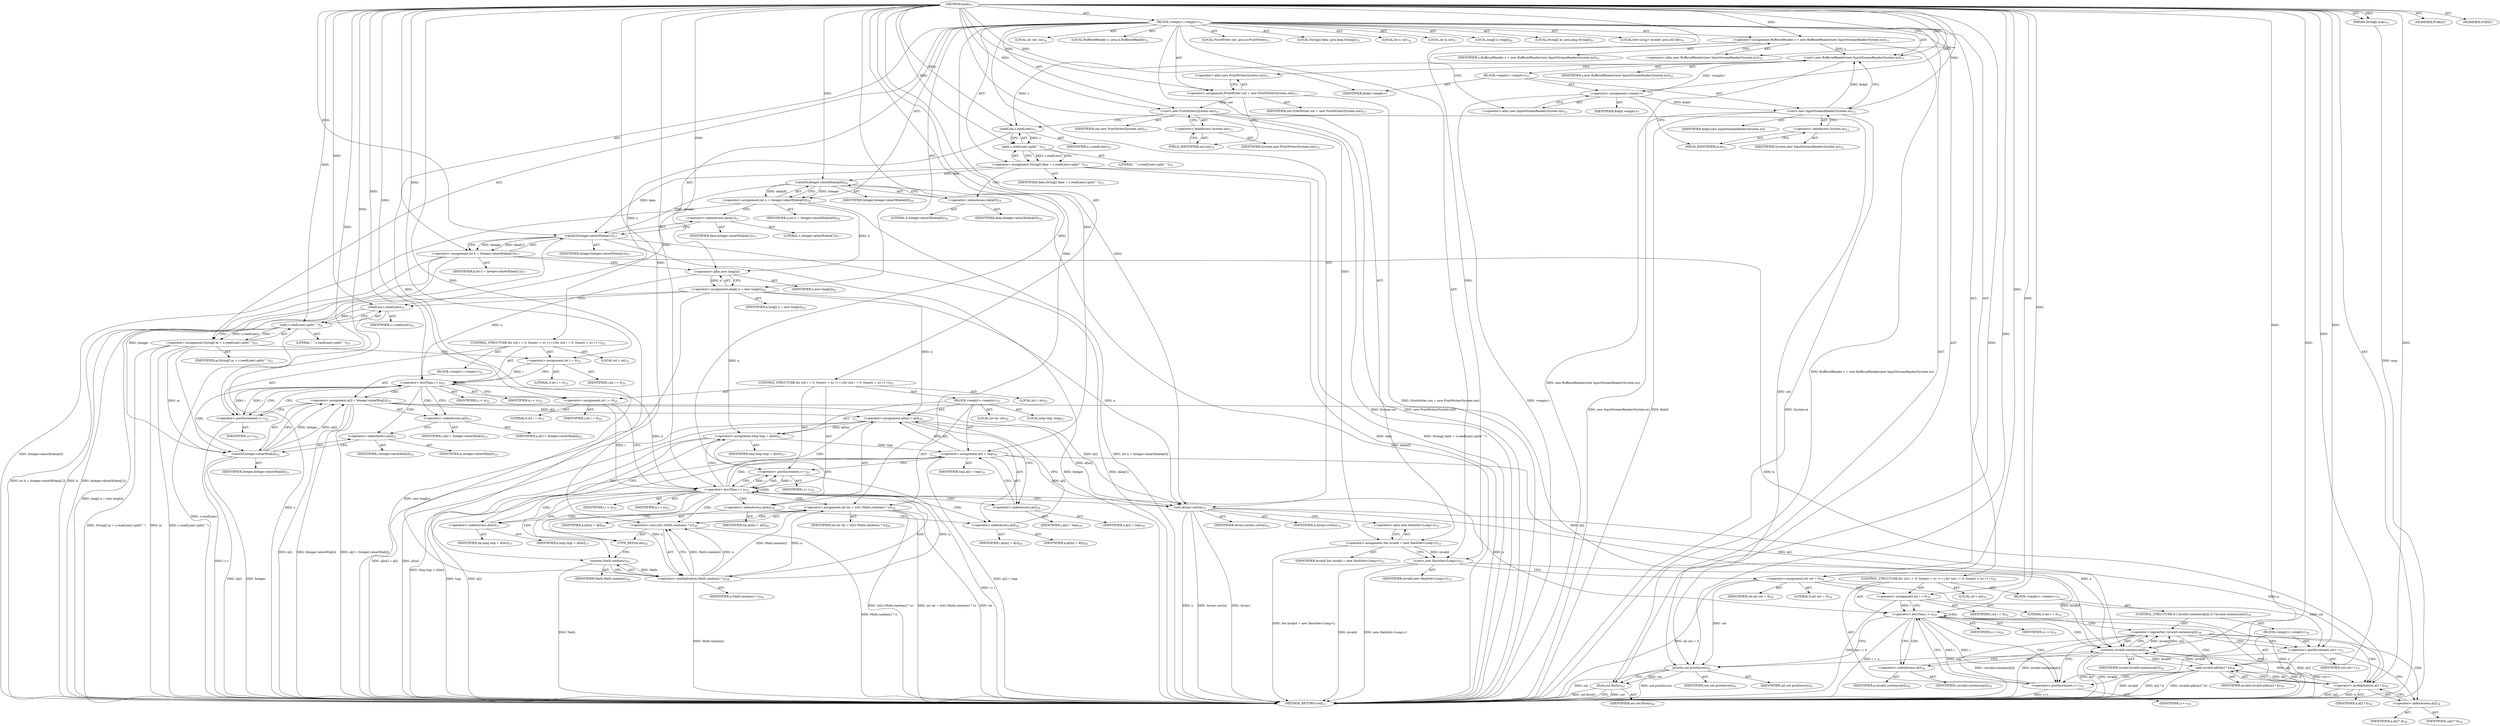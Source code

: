 digraph "main" {  
"23" [label = <(METHOD,main)<SUB>11</SUB>> ]
"24" [label = <(PARAM,String[] args)<SUB>11</SUB>> ]
"25" [label = <(BLOCK,&lt;empty&gt;,&lt;empty&gt;)<SUB>11</SUB>> ]
"4" [label = <(LOCAL,BufferedReader s: java.io.BufferedReader)<SUB>12</SUB>> ]
"26" [label = <(&lt;operator&gt;.assignment,BufferedReader s = new BufferedReader(new InputStreamReader(System.in)))<SUB>12</SUB>> ]
"27" [label = <(IDENTIFIER,s,BufferedReader s = new BufferedReader(new InputStreamReader(System.in)))<SUB>12</SUB>> ]
"28" [label = <(&lt;operator&gt;.alloc,new BufferedReader(new InputStreamReader(System.in)))<SUB>12</SUB>> ]
"29" [label = <(&lt;init&gt;,new BufferedReader(new InputStreamReader(System.in)))<SUB>12</SUB>> ]
"3" [label = <(IDENTIFIER,s,new BufferedReader(new InputStreamReader(System.in)))<SUB>12</SUB>> ]
"30" [label = <(BLOCK,&lt;empty&gt;,&lt;empty&gt;)<SUB>12</SUB>> ]
"31" [label = <(&lt;operator&gt;.assignment,&lt;empty&gt;)> ]
"32" [label = <(IDENTIFIER,$obj0,&lt;empty&gt;)> ]
"33" [label = <(&lt;operator&gt;.alloc,new InputStreamReader(System.in))<SUB>12</SUB>> ]
"34" [label = <(&lt;init&gt;,new InputStreamReader(System.in))<SUB>12</SUB>> ]
"35" [label = <(IDENTIFIER,$obj0,new InputStreamReader(System.in))> ]
"36" [label = <(&lt;operator&gt;.fieldAccess,System.in)<SUB>12</SUB>> ]
"37" [label = <(IDENTIFIER,System,new InputStreamReader(System.in))<SUB>12</SUB>> ]
"38" [label = <(FIELD_IDENTIFIER,in,in)<SUB>12</SUB>> ]
"39" [label = <(IDENTIFIER,$obj0,&lt;empty&gt;)> ]
"6" [label = <(LOCAL,PrintWriter out: java.io.PrintWriter)<SUB>13</SUB>> ]
"40" [label = <(&lt;operator&gt;.assignment,PrintWriter out = new PrintWriter(System.out))<SUB>13</SUB>> ]
"41" [label = <(IDENTIFIER,out,PrintWriter out = new PrintWriter(System.out))<SUB>13</SUB>> ]
"42" [label = <(&lt;operator&gt;.alloc,new PrintWriter(System.out))<SUB>13</SUB>> ]
"43" [label = <(&lt;init&gt;,new PrintWriter(System.out))<SUB>13</SUB>> ]
"5" [label = <(IDENTIFIER,out,new PrintWriter(System.out))<SUB>13</SUB>> ]
"44" [label = <(&lt;operator&gt;.fieldAccess,System.out)<SUB>13</SUB>> ]
"45" [label = <(IDENTIFIER,System,new PrintWriter(System.out))<SUB>13</SUB>> ]
"46" [label = <(FIELD_IDENTIFIER,out,out)<SUB>13</SUB>> ]
"47" [label = <(LOCAL,String[] data: java.lang.String[])<SUB>15</SUB>> ]
"48" [label = <(&lt;operator&gt;.assignment,String[] data = s.readLine().split(&quot; &quot;))<SUB>15</SUB>> ]
"49" [label = <(IDENTIFIER,data,String[] data = s.readLine().split(&quot; &quot;))<SUB>15</SUB>> ]
"50" [label = <(split,s.readLine().split(&quot; &quot;))<SUB>15</SUB>> ]
"51" [label = <(readLine,s.readLine())<SUB>15</SUB>> ]
"52" [label = <(IDENTIFIER,s,s.readLine())<SUB>15</SUB>> ]
"53" [label = <(LITERAL,&quot; &quot;,s.readLine().split(&quot; &quot;))<SUB>15</SUB>> ]
"54" [label = <(LOCAL,int n: int)<SUB>16</SUB>> ]
"55" [label = <(&lt;operator&gt;.assignment,int n = Integer.valueOf(data[0]))<SUB>16</SUB>> ]
"56" [label = <(IDENTIFIER,n,int n = Integer.valueOf(data[0]))<SUB>16</SUB>> ]
"57" [label = <(valueOf,Integer.valueOf(data[0]))<SUB>16</SUB>> ]
"58" [label = <(IDENTIFIER,Integer,Integer.valueOf(data[0]))<SUB>16</SUB>> ]
"59" [label = <(&lt;operator&gt;.indexAccess,data[0])<SUB>16</SUB>> ]
"60" [label = <(IDENTIFIER,data,Integer.valueOf(data[0]))<SUB>16</SUB>> ]
"61" [label = <(LITERAL,0,Integer.valueOf(data[0]))<SUB>16</SUB>> ]
"62" [label = <(LOCAL,int k: int)<SUB>17</SUB>> ]
"63" [label = <(&lt;operator&gt;.assignment,int k = Integer.valueOf(data[1]))<SUB>17</SUB>> ]
"64" [label = <(IDENTIFIER,k,int k = Integer.valueOf(data[1]))<SUB>17</SUB>> ]
"65" [label = <(valueOf,Integer.valueOf(data[1]))<SUB>17</SUB>> ]
"66" [label = <(IDENTIFIER,Integer,Integer.valueOf(data[1]))<SUB>17</SUB>> ]
"67" [label = <(&lt;operator&gt;.indexAccess,data[1])<SUB>17</SUB>> ]
"68" [label = <(IDENTIFIER,data,Integer.valueOf(data[1]))<SUB>17</SUB>> ]
"69" [label = <(LITERAL,1,Integer.valueOf(data[1]))<SUB>17</SUB>> ]
"70" [label = <(LOCAL,long[] a: long[])<SUB>20</SUB>> ]
"71" [label = <(&lt;operator&gt;.assignment,long[] a = new long[n])<SUB>20</SUB>> ]
"72" [label = <(IDENTIFIER,a,long[] a = new long[n])<SUB>20</SUB>> ]
"73" [label = <(&lt;operator&gt;.alloc,new long[n])> ]
"74" [label = <(IDENTIFIER,n,new long[n])<SUB>20</SUB>> ]
"75" [label = <(LOCAL,String[] ai: java.lang.String[])<SUB>21</SUB>> ]
"76" [label = <(&lt;operator&gt;.assignment,String[] ai = s.readLine().split(&quot; &quot;))<SUB>21</SUB>> ]
"77" [label = <(IDENTIFIER,ai,String[] ai = s.readLine().split(&quot; &quot;))<SUB>21</SUB>> ]
"78" [label = <(split,s.readLine().split(&quot; &quot;))<SUB>21</SUB>> ]
"79" [label = <(readLine,s.readLine())<SUB>21</SUB>> ]
"80" [label = <(IDENTIFIER,s,s.readLine())<SUB>21</SUB>> ]
"81" [label = <(LITERAL,&quot; &quot;,s.readLine().split(&quot; &quot;))<SUB>21</SUB>> ]
"82" [label = <(CONTROL_STRUCTURE,for (int i = 0; Some(i &lt; n); i++),for (int i = 0; Some(i &lt; n); i++))<SUB>22</SUB>> ]
"83" [label = <(LOCAL,int i: int)<SUB>22</SUB>> ]
"84" [label = <(&lt;operator&gt;.assignment,int i = 0)<SUB>22</SUB>> ]
"85" [label = <(IDENTIFIER,i,int i = 0)<SUB>22</SUB>> ]
"86" [label = <(LITERAL,0,int i = 0)<SUB>22</SUB>> ]
"87" [label = <(&lt;operator&gt;.lessThan,i &lt; n)<SUB>22</SUB>> ]
"88" [label = <(IDENTIFIER,i,i &lt; n)<SUB>22</SUB>> ]
"89" [label = <(IDENTIFIER,n,i &lt; n)<SUB>22</SUB>> ]
"90" [label = <(&lt;operator&gt;.postIncrement,i++)<SUB>22</SUB>> ]
"91" [label = <(IDENTIFIER,i,i++)<SUB>22</SUB>> ]
"92" [label = <(BLOCK,&lt;empty&gt;,&lt;empty&gt;)<SUB>22</SUB>> ]
"93" [label = <(&lt;operator&gt;.assignment,a[i] = Integer.valueOf(ai[i]))<SUB>23</SUB>> ]
"94" [label = <(&lt;operator&gt;.indexAccess,a[i])<SUB>23</SUB>> ]
"95" [label = <(IDENTIFIER,a,a[i] = Integer.valueOf(ai[i]))<SUB>23</SUB>> ]
"96" [label = <(IDENTIFIER,i,a[i] = Integer.valueOf(ai[i]))<SUB>23</SUB>> ]
"97" [label = <(valueOf,Integer.valueOf(ai[i]))<SUB>23</SUB>> ]
"98" [label = <(IDENTIFIER,Integer,Integer.valueOf(ai[i]))<SUB>23</SUB>> ]
"99" [label = <(&lt;operator&gt;.indexAccess,ai[i])<SUB>23</SUB>> ]
"100" [label = <(IDENTIFIER,ai,Integer.valueOf(ai[i]))<SUB>23</SUB>> ]
"101" [label = <(IDENTIFIER,i,Integer.valueOf(ai[i]))<SUB>23</SUB>> ]
"102" [label = <(CONTROL_STRUCTURE,for (int i = 0; Some(i &lt; n); i++),for (int i = 0; Some(i &lt; n); i++))<SUB>25</SUB>> ]
"103" [label = <(LOCAL,int i: int)<SUB>25</SUB>> ]
"104" [label = <(&lt;operator&gt;.assignment,int i = 0)<SUB>25</SUB>> ]
"105" [label = <(IDENTIFIER,i,int i = 0)<SUB>25</SUB>> ]
"106" [label = <(LITERAL,0,int i = 0)<SUB>25</SUB>> ]
"107" [label = <(&lt;operator&gt;.lessThan,i &lt; n)<SUB>25</SUB>> ]
"108" [label = <(IDENTIFIER,i,i &lt; n)<SUB>25</SUB>> ]
"109" [label = <(IDENTIFIER,n,i &lt; n)<SUB>25</SUB>> ]
"110" [label = <(&lt;operator&gt;.postIncrement,i++)<SUB>25</SUB>> ]
"111" [label = <(IDENTIFIER,i,i++)<SUB>25</SUB>> ]
"112" [label = <(BLOCK,&lt;empty&gt;,&lt;empty&gt;)<SUB>25</SUB>> ]
"113" [label = <(LOCAL,int tm: int)<SUB>26</SUB>> ]
"114" [label = <(&lt;operator&gt;.assignment,int tm = (int) (Math.random() * n))<SUB>26</SUB>> ]
"115" [label = <(IDENTIFIER,tm,int tm = (int) (Math.random() * n))<SUB>26</SUB>> ]
"116" [label = <(&lt;operator&gt;.cast,(int) (Math.random() * n))<SUB>26</SUB>> ]
"117" [label = <(TYPE_REF,int,int)<SUB>26</SUB>> ]
"118" [label = <(&lt;operator&gt;.multiplication,Math.random() * n)<SUB>26</SUB>> ]
"119" [label = <(random,Math.random())<SUB>26</SUB>> ]
"120" [label = <(IDENTIFIER,Math,Math.random())<SUB>26</SUB>> ]
"121" [label = <(IDENTIFIER,n,Math.random() * n)<SUB>26</SUB>> ]
"122" [label = <(LOCAL,long tmp: long)<SUB>27</SUB>> ]
"123" [label = <(&lt;operator&gt;.assignment,long tmp = a[tm])<SUB>27</SUB>> ]
"124" [label = <(IDENTIFIER,tmp,long tmp = a[tm])<SUB>27</SUB>> ]
"125" [label = <(&lt;operator&gt;.indexAccess,a[tm])<SUB>27</SUB>> ]
"126" [label = <(IDENTIFIER,a,long tmp = a[tm])<SUB>27</SUB>> ]
"127" [label = <(IDENTIFIER,tm,long tmp = a[tm])<SUB>27</SUB>> ]
"128" [label = <(&lt;operator&gt;.assignment,a[tm] = a[i])<SUB>28</SUB>> ]
"129" [label = <(&lt;operator&gt;.indexAccess,a[tm])<SUB>28</SUB>> ]
"130" [label = <(IDENTIFIER,a,a[tm] = a[i])<SUB>28</SUB>> ]
"131" [label = <(IDENTIFIER,tm,a[tm] = a[i])<SUB>28</SUB>> ]
"132" [label = <(&lt;operator&gt;.indexAccess,a[i])<SUB>28</SUB>> ]
"133" [label = <(IDENTIFIER,a,a[tm] = a[i])<SUB>28</SUB>> ]
"134" [label = <(IDENTIFIER,i,a[tm] = a[i])<SUB>28</SUB>> ]
"135" [label = <(&lt;operator&gt;.assignment,a[i] = tmp)<SUB>29</SUB>> ]
"136" [label = <(&lt;operator&gt;.indexAccess,a[i])<SUB>29</SUB>> ]
"137" [label = <(IDENTIFIER,a,a[i] = tmp)<SUB>29</SUB>> ]
"138" [label = <(IDENTIFIER,i,a[i] = tmp)<SUB>29</SUB>> ]
"139" [label = <(IDENTIFIER,tmp,a[i] = tmp)<SUB>29</SUB>> ]
"140" [label = <(sort,Arrays.sort(a))<SUB>31</SUB>> ]
"141" [label = <(IDENTIFIER,Arrays,Arrays.sort(a))<SUB>31</SUB>> ]
"142" [label = <(IDENTIFIER,a,Arrays.sort(a))<SUB>31</SUB>> ]
"8" [label = <(LOCAL,Set&lt;Long&gt; invalid: java.util.Set)<SUB>33</SUB>> ]
"143" [label = <(&lt;operator&gt;.assignment,Set invalid = new HashSet&lt;Long&gt;())<SUB>33</SUB>> ]
"144" [label = <(IDENTIFIER,invalid,Set invalid = new HashSet&lt;Long&gt;())<SUB>33</SUB>> ]
"145" [label = <(&lt;operator&gt;.alloc,new HashSet&lt;Long&gt;())<SUB>33</SUB>> ]
"146" [label = <(&lt;init&gt;,new HashSet&lt;Long&gt;())<SUB>33</SUB>> ]
"7" [label = <(IDENTIFIER,invalid,new HashSet&lt;Long&gt;())<SUB>33</SUB>> ]
"147" [label = <(LOCAL,int cnt: int)<SUB>34</SUB>> ]
"148" [label = <(&lt;operator&gt;.assignment,int cnt = 0)<SUB>34</SUB>> ]
"149" [label = <(IDENTIFIER,cnt,int cnt = 0)<SUB>34</SUB>> ]
"150" [label = <(LITERAL,0,int cnt = 0)<SUB>34</SUB>> ]
"151" [label = <(CONTROL_STRUCTURE,for (int i = 0; Some(i &lt; n); i++),for (int i = 0; Some(i &lt; n); i++))<SUB>35</SUB>> ]
"152" [label = <(LOCAL,int i: int)<SUB>35</SUB>> ]
"153" [label = <(&lt;operator&gt;.assignment,int i = 0)<SUB>35</SUB>> ]
"154" [label = <(IDENTIFIER,i,int i = 0)<SUB>35</SUB>> ]
"155" [label = <(LITERAL,0,int i = 0)<SUB>35</SUB>> ]
"156" [label = <(&lt;operator&gt;.lessThan,i &lt; n)<SUB>35</SUB>> ]
"157" [label = <(IDENTIFIER,i,i &lt; n)<SUB>35</SUB>> ]
"158" [label = <(IDENTIFIER,n,i &lt; n)<SUB>35</SUB>> ]
"159" [label = <(&lt;operator&gt;.postIncrement,i++)<SUB>35</SUB>> ]
"160" [label = <(IDENTIFIER,i,i++)<SUB>35</SUB>> ]
"161" [label = <(BLOCK,&lt;empty&gt;,&lt;empty&gt;)<SUB>35</SUB>> ]
"162" [label = <(CONTROL_STRUCTURE,if (!invalid.contains(a[i])),if (!invalid.contains(a[i])))<SUB>36</SUB>> ]
"163" [label = <(&lt;operator&gt;.logicalNot,!invalid.contains(a[i]))<SUB>36</SUB>> ]
"164" [label = <(contains,invalid.contains(a[i]))<SUB>36</SUB>> ]
"165" [label = <(IDENTIFIER,invalid,invalid.contains(a[i]))<SUB>36</SUB>> ]
"166" [label = <(&lt;operator&gt;.indexAccess,a[i])<SUB>36</SUB>> ]
"167" [label = <(IDENTIFIER,a,invalid.contains(a[i]))<SUB>36</SUB>> ]
"168" [label = <(IDENTIFIER,i,invalid.contains(a[i]))<SUB>36</SUB>> ]
"169" [label = <(BLOCK,&lt;empty&gt;,&lt;empty&gt;)<SUB>36</SUB>> ]
"170" [label = <(&lt;operator&gt;.postIncrement,cnt++)<SUB>37</SUB>> ]
"171" [label = <(IDENTIFIER,cnt,cnt++)<SUB>37</SUB>> ]
"172" [label = <(add,invalid.add(a[i] * k))<SUB>38</SUB>> ]
"173" [label = <(IDENTIFIER,invalid,invalid.add(a[i] * k))<SUB>38</SUB>> ]
"174" [label = <(&lt;operator&gt;.multiplication,a[i] * k)<SUB>38</SUB>> ]
"175" [label = <(&lt;operator&gt;.indexAccess,a[i])<SUB>38</SUB>> ]
"176" [label = <(IDENTIFIER,a,a[i] * k)<SUB>38</SUB>> ]
"177" [label = <(IDENTIFIER,i,a[i] * k)<SUB>38</SUB>> ]
"178" [label = <(IDENTIFIER,k,a[i] * k)<SUB>38</SUB>> ]
"179" [label = <(println,out.println(cnt))<SUB>41</SUB>> ]
"180" [label = <(IDENTIFIER,out,out.println(cnt))<SUB>41</SUB>> ]
"181" [label = <(IDENTIFIER,cnt,out.println(cnt))<SUB>41</SUB>> ]
"182" [label = <(flush,out.flush())<SUB>42</SUB>> ]
"183" [label = <(IDENTIFIER,out,out.flush())<SUB>42</SUB>> ]
"184" [label = <(MODIFIER,PUBLIC)> ]
"185" [label = <(MODIFIER,STATIC)> ]
"186" [label = <(METHOD_RETURN,void)<SUB>11</SUB>> ]
  "23" -> "24"  [ label = "AST: "] 
  "23" -> "25"  [ label = "AST: "] 
  "23" -> "184"  [ label = "AST: "] 
  "23" -> "185"  [ label = "AST: "] 
  "23" -> "186"  [ label = "AST: "] 
  "25" -> "4"  [ label = "AST: "] 
  "25" -> "26"  [ label = "AST: "] 
  "25" -> "29"  [ label = "AST: "] 
  "25" -> "6"  [ label = "AST: "] 
  "25" -> "40"  [ label = "AST: "] 
  "25" -> "43"  [ label = "AST: "] 
  "25" -> "47"  [ label = "AST: "] 
  "25" -> "48"  [ label = "AST: "] 
  "25" -> "54"  [ label = "AST: "] 
  "25" -> "55"  [ label = "AST: "] 
  "25" -> "62"  [ label = "AST: "] 
  "25" -> "63"  [ label = "AST: "] 
  "25" -> "70"  [ label = "AST: "] 
  "25" -> "71"  [ label = "AST: "] 
  "25" -> "75"  [ label = "AST: "] 
  "25" -> "76"  [ label = "AST: "] 
  "25" -> "82"  [ label = "AST: "] 
  "25" -> "102"  [ label = "AST: "] 
  "25" -> "140"  [ label = "AST: "] 
  "25" -> "8"  [ label = "AST: "] 
  "25" -> "143"  [ label = "AST: "] 
  "25" -> "146"  [ label = "AST: "] 
  "25" -> "147"  [ label = "AST: "] 
  "25" -> "148"  [ label = "AST: "] 
  "25" -> "151"  [ label = "AST: "] 
  "25" -> "179"  [ label = "AST: "] 
  "25" -> "182"  [ label = "AST: "] 
  "26" -> "27"  [ label = "AST: "] 
  "26" -> "28"  [ label = "AST: "] 
  "29" -> "3"  [ label = "AST: "] 
  "29" -> "30"  [ label = "AST: "] 
  "30" -> "31"  [ label = "AST: "] 
  "30" -> "34"  [ label = "AST: "] 
  "30" -> "39"  [ label = "AST: "] 
  "31" -> "32"  [ label = "AST: "] 
  "31" -> "33"  [ label = "AST: "] 
  "34" -> "35"  [ label = "AST: "] 
  "34" -> "36"  [ label = "AST: "] 
  "36" -> "37"  [ label = "AST: "] 
  "36" -> "38"  [ label = "AST: "] 
  "40" -> "41"  [ label = "AST: "] 
  "40" -> "42"  [ label = "AST: "] 
  "43" -> "5"  [ label = "AST: "] 
  "43" -> "44"  [ label = "AST: "] 
  "44" -> "45"  [ label = "AST: "] 
  "44" -> "46"  [ label = "AST: "] 
  "48" -> "49"  [ label = "AST: "] 
  "48" -> "50"  [ label = "AST: "] 
  "50" -> "51"  [ label = "AST: "] 
  "50" -> "53"  [ label = "AST: "] 
  "51" -> "52"  [ label = "AST: "] 
  "55" -> "56"  [ label = "AST: "] 
  "55" -> "57"  [ label = "AST: "] 
  "57" -> "58"  [ label = "AST: "] 
  "57" -> "59"  [ label = "AST: "] 
  "59" -> "60"  [ label = "AST: "] 
  "59" -> "61"  [ label = "AST: "] 
  "63" -> "64"  [ label = "AST: "] 
  "63" -> "65"  [ label = "AST: "] 
  "65" -> "66"  [ label = "AST: "] 
  "65" -> "67"  [ label = "AST: "] 
  "67" -> "68"  [ label = "AST: "] 
  "67" -> "69"  [ label = "AST: "] 
  "71" -> "72"  [ label = "AST: "] 
  "71" -> "73"  [ label = "AST: "] 
  "73" -> "74"  [ label = "AST: "] 
  "76" -> "77"  [ label = "AST: "] 
  "76" -> "78"  [ label = "AST: "] 
  "78" -> "79"  [ label = "AST: "] 
  "78" -> "81"  [ label = "AST: "] 
  "79" -> "80"  [ label = "AST: "] 
  "82" -> "83"  [ label = "AST: "] 
  "82" -> "84"  [ label = "AST: "] 
  "82" -> "87"  [ label = "AST: "] 
  "82" -> "90"  [ label = "AST: "] 
  "82" -> "92"  [ label = "AST: "] 
  "84" -> "85"  [ label = "AST: "] 
  "84" -> "86"  [ label = "AST: "] 
  "87" -> "88"  [ label = "AST: "] 
  "87" -> "89"  [ label = "AST: "] 
  "90" -> "91"  [ label = "AST: "] 
  "92" -> "93"  [ label = "AST: "] 
  "93" -> "94"  [ label = "AST: "] 
  "93" -> "97"  [ label = "AST: "] 
  "94" -> "95"  [ label = "AST: "] 
  "94" -> "96"  [ label = "AST: "] 
  "97" -> "98"  [ label = "AST: "] 
  "97" -> "99"  [ label = "AST: "] 
  "99" -> "100"  [ label = "AST: "] 
  "99" -> "101"  [ label = "AST: "] 
  "102" -> "103"  [ label = "AST: "] 
  "102" -> "104"  [ label = "AST: "] 
  "102" -> "107"  [ label = "AST: "] 
  "102" -> "110"  [ label = "AST: "] 
  "102" -> "112"  [ label = "AST: "] 
  "104" -> "105"  [ label = "AST: "] 
  "104" -> "106"  [ label = "AST: "] 
  "107" -> "108"  [ label = "AST: "] 
  "107" -> "109"  [ label = "AST: "] 
  "110" -> "111"  [ label = "AST: "] 
  "112" -> "113"  [ label = "AST: "] 
  "112" -> "114"  [ label = "AST: "] 
  "112" -> "122"  [ label = "AST: "] 
  "112" -> "123"  [ label = "AST: "] 
  "112" -> "128"  [ label = "AST: "] 
  "112" -> "135"  [ label = "AST: "] 
  "114" -> "115"  [ label = "AST: "] 
  "114" -> "116"  [ label = "AST: "] 
  "116" -> "117"  [ label = "AST: "] 
  "116" -> "118"  [ label = "AST: "] 
  "118" -> "119"  [ label = "AST: "] 
  "118" -> "121"  [ label = "AST: "] 
  "119" -> "120"  [ label = "AST: "] 
  "123" -> "124"  [ label = "AST: "] 
  "123" -> "125"  [ label = "AST: "] 
  "125" -> "126"  [ label = "AST: "] 
  "125" -> "127"  [ label = "AST: "] 
  "128" -> "129"  [ label = "AST: "] 
  "128" -> "132"  [ label = "AST: "] 
  "129" -> "130"  [ label = "AST: "] 
  "129" -> "131"  [ label = "AST: "] 
  "132" -> "133"  [ label = "AST: "] 
  "132" -> "134"  [ label = "AST: "] 
  "135" -> "136"  [ label = "AST: "] 
  "135" -> "139"  [ label = "AST: "] 
  "136" -> "137"  [ label = "AST: "] 
  "136" -> "138"  [ label = "AST: "] 
  "140" -> "141"  [ label = "AST: "] 
  "140" -> "142"  [ label = "AST: "] 
  "143" -> "144"  [ label = "AST: "] 
  "143" -> "145"  [ label = "AST: "] 
  "146" -> "7"  [ label = "AST: "] 
  "148" -> "149"  [ label = "AST: "] 
  "148" -> "150"  [ label = "AST: "] 
  "151" -> "152"  [ label = "AST: "] 
  "151" -> "153"  [ label = "AST: "] 
  "151" -> "156"  [ label = "AST: "] 
  "151" -> "159"  [ label = "AST: "] 
  "151" -> "161"  [ label = "AST: "] 
  "153" -> "154"  [ label = "AST: "] 
  "153" -> "155"  [ label = "AST: "] 
  "156" -> "157"  [ label = "AST: "] 
  "156" -> "158"  [ label = "AST: "] 
  "159" -> "160"  [ label = "AST: "] 
  "161" -> "162"  [ label = "AST: "] 
  "162" -> "163"  [ label = "AST: "] 
  "162" -> "169"  [ label = "AST: "] 
  "163" -> "164"  [ label = "AST: "] 
  "164" -> "165"  [ label = "AST: "] 
  "164" -> "166"  [ label = "AST: "] 
  "166" -> "167"  [ label = "AST: "] 
  "166" -> "168"  [ label = "AST: "] 
  "169" -> "170"  [ label = "AST: "] 
  "169" -> "172"  [ label = "AST: "] 
  "170" -> "171"  [ label = "AST: "] 
  "172" -> "173"  [ label = "AST: "] 
  "172" -> "174"  [ label = "AST: "] 
  "174" -> "175"  [ label = "AST: "] 
  "174" -> "178"  [ label = "AST: "] 
  "175" -> "176"  [ label = "AST: "] 
  "175" -> "177"  [ label = "AST: "] 
  "179" -> "180"  [ label = "AST: "] 
  "179" -> "181"  [ label = "AST: "] 
  "182" -> "183"  [ label = "AST: "] 
  "26" -> "33"  [ label = "CFG: "] 
  "29" -> "42"  [ label = "CFG: "] 
  "40" -> "46"  [ label = "CFG: "] 
  "43" -> "51"  [ label = "CFG: "] 
  "48" -> "59"  [ label = "CFG: "] 
  "55" -> "67"  [ label = "CFG: "] 
  "63" -> "73"  [ label = "CFG: "] 
  "71" -> "79"  [ label = "CFG: "] 
  "76" -> "84"  [ label = "CFG: "] 
  "140" -> "145"  [ label = "CFG: "] 
  "143" -> "146"  [ label = "CFG: "] 
  "146" -> "148"  [ label = "CFG: "] 
  "148" -> "153"  [ label = "CFG: "] 
  "179" -> "182"  [ label = "CFG: "] 
  "182" -> "186"  [ label = "CFG: "] 
  "28" -> "26"  [ label = "CFG: "] 
  "42" -> "40"  [ label = "CFG: "] 
  "44" -> "43"  [ label = "CFG: "] 
  "50" -> "48"  [ label = "CFG: "] 
  "57" -> "55"  [ label = "CFG: "] 
  "65" -> "63"  [ label = "CFG: "] 
  "73" -> "71"  [ label = "CFG: "] 
  "78" -> "76"  [ label = "CFG: "] 
  "84" -> "87"  [ label = "CFG: "] 
  "87" -> "94"  [ label = "CFG: "] 
  "87" -> "104"  [ label = "CFG: "] 
  "90" -> "87"  [ label = "CFG: "] 
  "104" -> "107"  [ label = "CFG: "] 
  "107" -> "117"  [ label = "CFG: "] 
  "107" -> "140"  [ label = "CFG: "] 
  "110" -> "107"  [ label = "CFG: "] 
  "145" -> "143"  [ label = "CFG: "] 
  "153" -> "156"  [ label = "CFG: "] 
  "156" -> "166"  [ label = "CFG: "] 
  "156" -> "179"  [ label = "CFG: "] 
  "159" -> "156"  [ label = "CFG: "] 
  "31" -> "38"  [ label = "CFG: "] 
  "34" -> "29"  [ label = "CFG: "] 
  "46" -> "44"  [ label = "CFG: "] 
  "51" -> "50"  [ label = "CFG: "] 
  "59" -> "57"  [ label = "CFG: "] 
  "67" -> "65"  [ label = "CFG: "] 
  "79" -> "78"  [ label = "CFG: "] 
  "93" -> "90"  [ label = "CFG: "] 
  "114" -> "125"  [ label = "CFG: "] 
  "123" -> "129"  [ label = "CFG: "] 
  "128" -> "136"  [ label = "CFG: "] 
  "135" -> "110"  [ label = "CFG: "] 
  "33" -> "31"  [ label = "CFG: "] 
  "36" -> "34"  [ label = "CFG: "] 
  "94" -> "99"  [ label = "CFG: "] 
  "97" -> "93"  [ label = "CFG: "] 
  "116" -> "114"  [ label = "CFG: "] 
  "125" -> "123"  [ label = "CFG: "] 
  "129" -> "132"  [ label = "CFG: "] 
  "132" -> "128"  [ label = "CFG: "] 
  "136" -> "135"  [ label = "CFG: "] 
  "163" -> "170"  [ label = "CFG: "] 
  "163" -> "159"  [ label = "CFG: "] 
  "38" -> "36"  [ label = "CFG: "] 
  "99" -> "97"  [ label = "CFG: "] 
  "117" -> "119"  [ label = "CFG: "] 
  "118" -> "116"  [ label = "CFG: "] 
  "164" -> "163"  [ label = "CFG: "] 
  "170" -> "175"  [ label = "CFG: "] 
  "172" -> "159"  [ label = "CFG: "] 
  "119" -> "118"  [ label = "CFG: "] 
  "166" -> "164"  [ label = "CFG: "] 
  "174" -> "172"  [ label = "CFG: "] 
  "175" -> "174"  [ label = "CFG: "] 
  "23" -> "28"  [ label = "CFG: "] 
  "24" -> "186"  [ label = "DDG: args"] 
  "26" -> "186"  [ label = "DDG: BufferedReader s = new BufferedReader(new InputStreamReader(System.in))"] 
  "31" -> "186"  [ label = "DDG: &lt;empty&gt;"] 
  "34" -> "186"  [ label = "DDG: $obj0"] 
  "34" -> "186"  [ label = "DDG: System.in"] 
  "34" -> "186"  [ label = "DDG: new InputStreamReader(System.in)"] 
  "29" -> "186"  [ label = "DDG: new BufferedReader(new InputStreamReader(System.in))"] 
  "40" -> "186"  [ label = "DDG: PrintWriter out = new PrintWriter(System.out)"] 
  "43" -> "186"  [ label = "DDG: System.out"] 
  "43" -> "186"  [ label = "DDG: new PrintWriter(System.out)"] 
  "48" -> "186"  [ label = "DDG: data"] 
  "48" -> "186"  [ label = "DDG: String[] data = s.readLine().split(&quot; &quot;)"] 
  "57" -> "186"  [ label = "DDG: data[0]"] 
  "55" -> "186"  [ label = "DDG: Integer.valueOf(data[0])"] 
  "55" -> "186"  [ label = "DDG: int n = Integer.valueOf(data[0])"] 
  "63" -> "186"  [ label = "DDG: k"] 
  "65" -> "186"  [ label = "DDG: Integer"] 
  "65" -> "186"  [ label = "DDG: data[1]"] 
  "63" -> "186"  [ label = "DDG: Integer.valueOf(data[1])"] 
  "63" -> "186"  [ label = "DDG: int k = Integer.valueOf(data[1])"] 
  "71" -> "186"  [ label = "DDG: new long[n]"] 
  "71" -> "186"  [ label = "DDG: long[] a = new long[n]"] 
  "76" -> "186"  [ label = "DDG: ai"] 
  "79" -> "186"  [ label = "DDG: s"] 
  "78" -> "186"  [ label = "DDG: s.readLine()"] 
  "76" -> "186"  [ label = "DDG: s.readLine().split(&quot; &quot;)"] 
  "76" -> "186"  [ label = "DDG: String[] ai = s.readLine().split(&quot; &quot;)"] 
  "140" -> "186"  [ label = "DDG: a"] 
  "140" -> "186"  [ label = "DDG: Arrays.sort(a)"] 
  "143" -> "186"  [ label = "DDG: Set invalid = new HashSet&lt;Long&gt;()"] 
  "146" -> "186"  [ label = "DDG: invalid"] 
  "146" -> "186"  [ label = "DDG: new HashSet&lt;Long&gt;()"] 
  "148" -> "186"  [ label = "DDG: int cnt = 0"] 
  "153" -> "186"  [ label = "DDG: int i = 0"] 
  "156" -> "186"  [ label = "DDG: i"] 
  "156" -> "186"  [ label = "DDG: n"] 
  "156" -> "186"  [ label = "DDG: i &lt; n"] 
  "179" -> "186"  [ label = "DDG: cnt"] 
  "179" -> "186"  [ label = "DDG: out.println(cnt)"] 
  "182" -> "186"  [ label = "DDG: out"] 
  "182" -> "186"  [ label = "DDG: out.flush()"] 
  "164" -> "186"  [ label = "DDG: invalid"] 
  "164" -> "186"  [ label = "DDG: a[i]"] 
  "163" -> "186"  [ label = "DDG: invalid.contains(a[i])"] 
  "163" -> "186"  [ label = "DDG: !invalid.contains(a[i])"] 
  "170" -> "186"  [ label = "DDG: cnt++"] 
  "172" -> "186"  [ label = "DDG: invalid"] 
  "174" -> "186"  [ label = "DDG: a[i]"] 
  "174" -> "186"  [ label = "DDG: k"] 
  "172" -> "186"  [ label = "DDG: a[i] * k"] 
  "172" -> "186"  [ label = "DDG: invalid.add(a[i] * k)"] 
  "159" -> "186"  [ label = "DDG: i++"] 
  "114" -> "186"  [ label = "DDG: tm"] 
  "118" -> "186"  [ label = "DDG: Math.random()"] 
  "116" -> "186"  [ label = "DDG: Math.random() * n"] 
  "114" -> "186"  [ label = "DDG: (int) (Math.random() * n)"] 
  "114" -> "186"  [ label = "DDG: int tm = (int) (Math.random() * n)"] 
  "123" -> "186"  [ label = "DDG: long tmp = a[tm]"] 
  "128" -> "186"  [ label = "DDG: a[tm]"] 
  "128" -> "186"  [ label = "DDG: a[tm] = a[i]"] 
  "135" -> "186"  [ label = "DDG: a[i]"] 
  "135" -> "186"  [ label = "DDG: tmp"] 
  "135" -> "186"  [ label = "DDG: a[i] = tmp"] 
  "110" -> "186"  [ label = "DDG: i++"] 
  "93" -> "186"  [ label = "DDG: a[i]"] 
  "97" -> "186"  [ label = "DDG: Integer"] 
  "97" -> "186"  [ label = "DDG: ai[i]"] 
  "93" -> "186"  [ label = "DDG: Integer.valueOf(ai[i])"] 
  "93" -> "186"  [ label = "DDG: a[i] = Integer.valueOf(ai[i])"] 
  "90" -> "186"  [ label = "DDG: i++"] 
  "140" -> "186"  [ label = "DDG: Arrays"] 
  "119" -> "186"  [ label = "DDG: Math"] 
  "23" -> "24"  [ label = "DDG: "] 
  "23" -> "26"  [ label = "DDG: "] 
  "23" -> "40"  [ label = "DDG: "] 
  "50" -> "48"  [ label = "DDG: s.readLine()"] 
  "50" -> "48"  [ label = "DDG: &quot; &quot;"] 
  "57" -> "55"  [ label = "DDG: Integer"] 
  "57" -> "55"  [ label = "DDG: data[0]"] 
  "65" -> "63"  [ label = "DDG: Integer"] 
  "65" -> "63"  [ label = "DDG: data[1]"] 
  "73" -> "71"  [ label = "DDG: n"] 
  "78" -> "76"  [ label = "DDG: s.readLine()"] 
  "78" -> "76"  [ label = "DDG: &quot; &quot;"] 
  "23" -> "143"  [ label = "DDG: "] 
  "23" -> "148"  [ label = "DDG: "] 
  "26" -> "29"  [ label = "DDG: s"] 
  "23" -> "29"  [ label = "DDG: "] 
  "31" -> "29"  [ label = "DDG: &lt;empty&gt;"] 
  "34" -> "29"  [ label = "DDG: $obj0"] 
  "40" -> "43"  [ label = "DDG: out"] 
  "23" -> "43"  [ label = "DDG: "] 
  "23" -> "84"  [ label = "DDG: "] 
  "23" -> "104"  [ label = "DDG: "] 
  "23" -> "140"  [ label = "DDG: "] 
  "71" -> "140"  [ label = "DDG: a"] 
  "128" -> "140"  [ label = "DDG: a[tm]"] 
  "135" -> "140"  [ label = "DDG: a[i]"] 
  "93" -> "140"  [ label = "DDG: a[i]"] 
  "143" -> "146"  [ label = "DDG: invalid"] 
  "23" -> "146"  [ label = "DDG: "] 
  "23" -> "153"  [ label = "DDG: "] 
  "43" -> "179"  [ label = "DDG: out"] 
  "23" -> "179"  [ label = "DDG: "] 
  "148" -> "179"  [ label = "DDG: cnt"] 
  "170" -> "179"  [ label = "DDG: cnt"] 
  "179" -> "182"  [ label = "DDG: out"] 
  "23" -> "182"  [ label = "DDG: "] 
  "23" -> "31"  [ label = "DDG: "] 
  "23" -> "39"  [ label = "DDG: "] 
  "51" -> "50"  [ label = "DDG: s"] 
  "23" -> "50"  [ label = "DDG: "] 
  "23" -> "57"  [ label = "DDG: "] 
  "48" -> "57"  [ label = "DDG: data"] 
  "57" -> "65"  [ label = "DDG: Integer"] 
  "23" -> "65"  [ label = "DDG: "] 
  "48" -> "65"  [ label = "DDG: data"] 
  "55" -> "73"  [ label = "DDG: n"] 
  "23" -> "73"  [ label = "DDG: "] 
  "79" -> "78"  [ label = "DDG: s"] 
  "23" -> "78"  [ label = "DDG: "] 
  "84" -> "87"  [ label = "DDG: i"] 
  "90" -> "87"  [ label = "DDG: i"] 
  "23" -> "87"  [ label = "DDG: "] 
  "73" -> "87"  [ label = "DDG: n"] 
  "87" -> "90"  [ label = "DDG: i"] 
  "23" -> "90"  [ label = "DDG: "] 
  "97" -> "93"  [ label = "DDG: Integer"] 
  "97" -> "93"  [ label = "DDG: ai[i]"] 
  "104" -> "107"  [ label = "DDG: i"] 
  "110" -> "107"  [ label = "DDG: i"] 
  "23" -> "107"  [ label = "DDG: "] 
  "87" -> "107"  [ label = "DDG: n"] 
  "118" -> "107"  [ label = "DDG: n"] 
  "107" -> "110"  [ label = "DDG: i"] 
  "23" -> "110"  [ label = "DDG: "] 
  "23" -> "114"  [ label = "DDG: "] 
  "118" -> "114"  [ label = "DDG: Math.random()"] 
  "118" -> "114"  [ label = "DDG: n"] 
  "71" -> "123"  [ label = "DDG: a"] 
  "128" -> "123"  [ label = "DDG: a[tm]"] 
  "71" -> "128"  [ label = "DDG: a"] 
  "135" -> "128"  [ label = "DDG: a[i]"] 
  "93" -> "128"  [ label = "DDG: a[i]"] 
  "123" -> "135"  [ label = "DDG: tmp"] 
  "23" -> "135"  [ label = "DDG: "] 
  "153" -> "156"  [ label = "DDG: i"] 
  "159" -> "156"  [ label = "DDG: i"] 
  "23" -> "156"  [ label = "DDG: "] 
  "107" -> "156"  [ label = "DDG: n"] 
  "156" -> "159"  [ label = "DDG: i"] 
  "23" -> "159"  [ label = "DDG: "] 
  "31" -> "34"  [ label = "DDG: $obj0"] 
  "23" -> "34"  [ label = "DDG: "] 
  "29" -> "51"  [ label = "DDG: s"] 
  "23" -> "51"  [ label = "DDG: "] 
  "51" -> "79"  [ label = "DDG: s"] 
  "23" -> "79"  [ label = "DDG: "] 
  "65" -> "97"  [ label = "DDG: Integer"] 
  "23" -> "97"  [ label = "DDG: "] 
  "76" -> "97"  [ label = "DDG: ai"] 
  "23" -> "116"  [ label = "DDG: "] 
  "118" -> "116"  [ label = "DDG: Math.random()"] 
  "118" -> "116"  [ label = "DDG: n"] 
  "164" -> "163"  [ label = "DDG: invalid"] 
  "164" -> "163"  [ label = "DDG: a[i]"] 
  "119" -> "118"  [ label = "DDG: Math"] 
  "107" -> "118"  [ label = "DDG: n"] 
  "23" -> "118"  [ label = "DDG: "] 
  "146" -> "164"  [ label = "DDG: invalid"] 
  "172" -> "164"  [ label = "DDG: invalid"] 
  "23" -> "164"  [ label = "DDG: "] 
  "140" -> "164"  [ label = "DDG: a"] 
  "174" -> "164"  [ label = "DDG: a[i]"] 
  "135" -> "164"  [ label = "DDG: a[i]"] 
  "93" -> "164"  [ label = "DDG: a[i]"] 
  "148" -> "170"  [ label = "DDG: cnt"] 
  "23" -> "170"  [ label = "DDG: "] 
  "164" -> "172"  [ label = "DDG: invalid"] 
  "23" -> "172"  [ label = "DDG: "] 
  "174" -> "172"  [ label = "DDG: a[i]"] 
  "174" -> "172"  [ label = "DDG: k"] 
  "23" -> "119"  [ label = "DDG: "] 
  "140" -> "174"  [ label = "DDG: a"] 
  "164" -> "174"  [ label = "DDG: a[i]"] 
  "63" -> "174"  [ label = "DDG: k"] 
  "23" -> "174"  [ label = "DDG: "] 
  "87" -> "94"  [ label = "CDG: "] 
  "87" -> "99"  [ label = "CDG: "] 
  "87" -> "87"  [ label = "CDG: "] 
  "87" -> "97"  [ label = "CDG: "] 
  "87" -> "93"  [ label = "CDG: "] 
  "87" -> "90"  [ label = "CDG: "] 
  "107" -> "107"  [ label = "CDG: "] 
  "107" -> "136"  [ label = "CDG: "] 
  "107" -> "116"  [ label = "CDG: "] 
  "107" -> "128"  [ label = "CDG: "] 
  "107" -> "114"  [ label = "CDG: "] 
  "107" -> "132"  [ label = "CDG: "] 
  "107" -> "119"  [ label = "CDG: "] 
  "107" -> "123"  [ label = "CDG: "] 
  "107" -> "129"  [ label = "CDG: "] 
  "107" -> "118"  [ label = "CDG: "] 
  "107" -> "135"  [ label = "CDG: "] 
  "107" -> "110"  [ label = "CDG: "] 
  "107" -> "117"  [ label = "CDG: "] 
  "107" -> "125"  [ label = "CDG: "] 
  "156" -> "163"  [ label = "CDG: "] 
  "156" -> "166"  [ label = "CDG: "] 
  "156" -> "159"  [ label = "CDG: "] 
  "156" -> "164"  [ label = "CDG: "] 
  "156" -> "156"  [ label = "CDG: "] 
  "163" -> "170"  [ label = "CDG: "] 
  "163" -> "174"  [ label = "CDG: "] 
  "163" -> "175"  [ label = "CDG: "] 
  "163" -> "172"  [ label = "CDG: "] 
}

